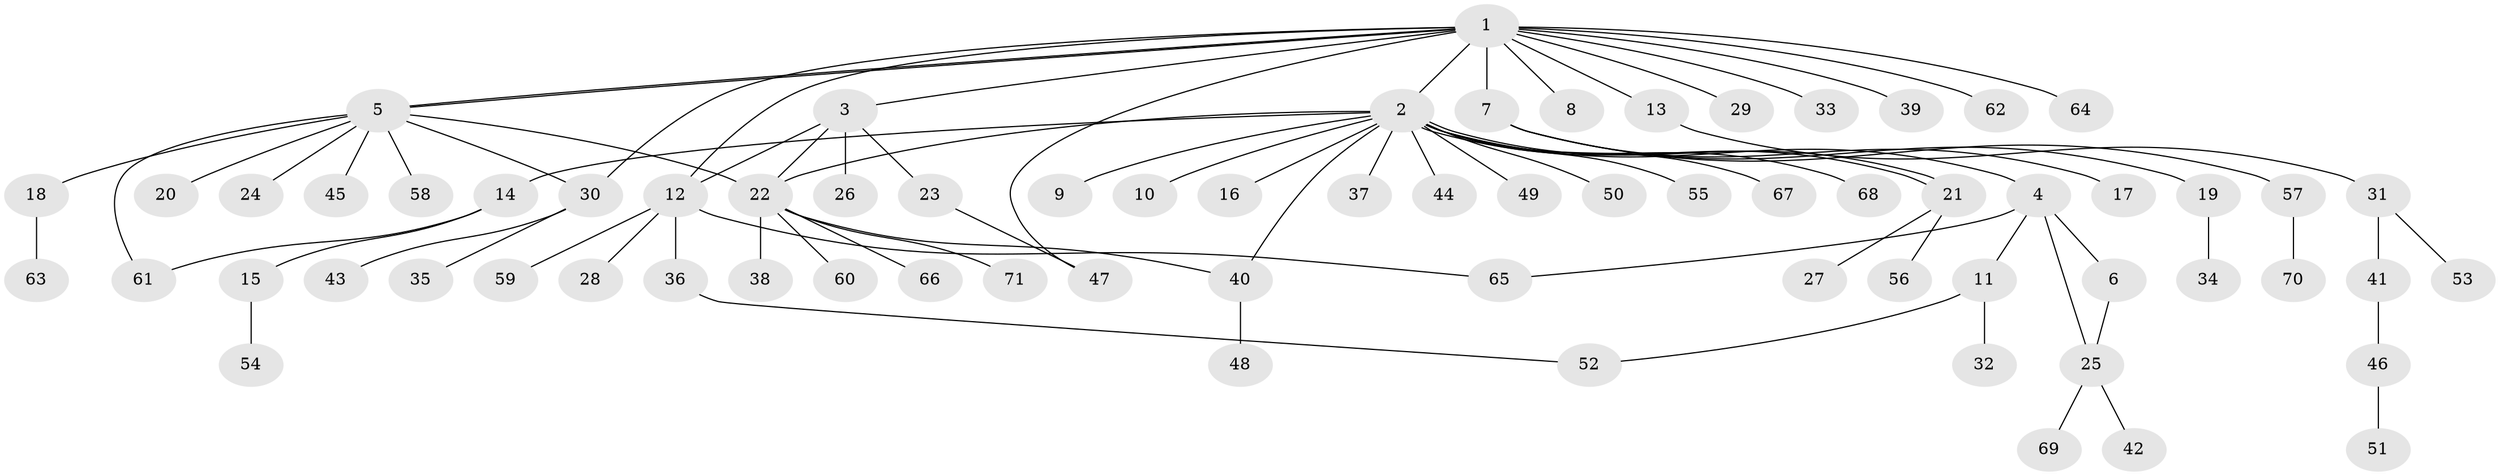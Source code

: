 // coarse degree distribution, {7: 0.045454545454545456, 6: 0.045454545454545456, 4: 0.09090909090909091, 5: 0.045454545454545456, 2: 0.4090909090909091, 3: 0.09090909090909091, 1: 0.2727272727272727}
// Generated by graph-tools (version 1.1) at 2025/50/03/04/25 22:50:19]
// undirected, 71 vertices, 82 edges
graph export_dot {
  node [color=gray90,style=filled];
  1;
  2;
  3;
  4;
  5;
  6;
  7;
  8;
  9;
  10;
  11;
  12;
  13;
  14;
  15;
  16;
  17;
  18;
  19;
  20;
  21;
  22;
  23;
  24;
  25;
  26;
  27;
  28;
  29;
  30;
  31;
  32;
  33;
  34;
  35;
  36;
  37;
  38;
  39;
  40;
  41;
  42;
  43;
  44;
  45;
  46;
  47;
  48;
  49;
  50;
  51;
  52;
  53;
  54;
  55;
  56;
  57;
  58;
  59;
  60;
  61;
  62;
  63;
  64;
  65;
  66;
  67;
  68;
  69;
  70;
  71;
  1 -- 2;
  1 -- 3;
  1 -- 5;
  1 -- 5;
  1 -- 7;
  1 -- 8;
  1 -- 12;
  1 -- 13;
  1 -- 29;
  1 -- 30;
  1 -- 33;
  1 -- 39;
  1 -- 47;
  1 -- 62;
  1 -- 64;
  2 -- 4;
  2 -- 9;
  2 -- 10;
  2 -- 14;
  2 -- 16;
  2 -- 21;
  2 -- 21;
  2 -- 22;
  2 -- 37;
  2 -- 40;
  2 -- 44;
  2 -- 49;
  2 -- 50;
  2 -- 55;
  2 -- 67;
  2 -- 68;
  3 -- 12;
  3 -- 22;
  3 -- 23;
  3 -- 26;
  4 -- 6;
  4 -- 11;
  4 -- 25;
  4 -- 65;
  5 -- 18;
  5 -- 20;
  5 -- 22;
  5 -- 24;
  5 -- 30;
  5 -- 45;
  5 -- 58;
  5 -- 61;
  6 -- 25;
  7 -- 17;
  7 -- 19;
  7 -- 57;
  11 -- 32;
  11 -- 52;
  12 -- 28;
  12 -- 36;
  12 -- 59;
  12 -- 65;
  13 -- 31;
  14 -- 15;
  14 -- 61;
  15 -- 54;
  18 -- 63;
  19 -- 34;
  21 -- 27;
  21 -- 56;
  22 -- 38;
  22 -- 40;
  22 -- 60;
  22 -- 66;
  22 -- 71;
  23 -- 47;
  25 -- 42;
  25 -- 69;
  30 -- 35;
  30 -- 43;
  31 -- 41;
  31 -- 53;
  36 -- 52;
  40 -- 48;
  41 -- 46;
  46 -- 51;
  57 -- 70;
}
